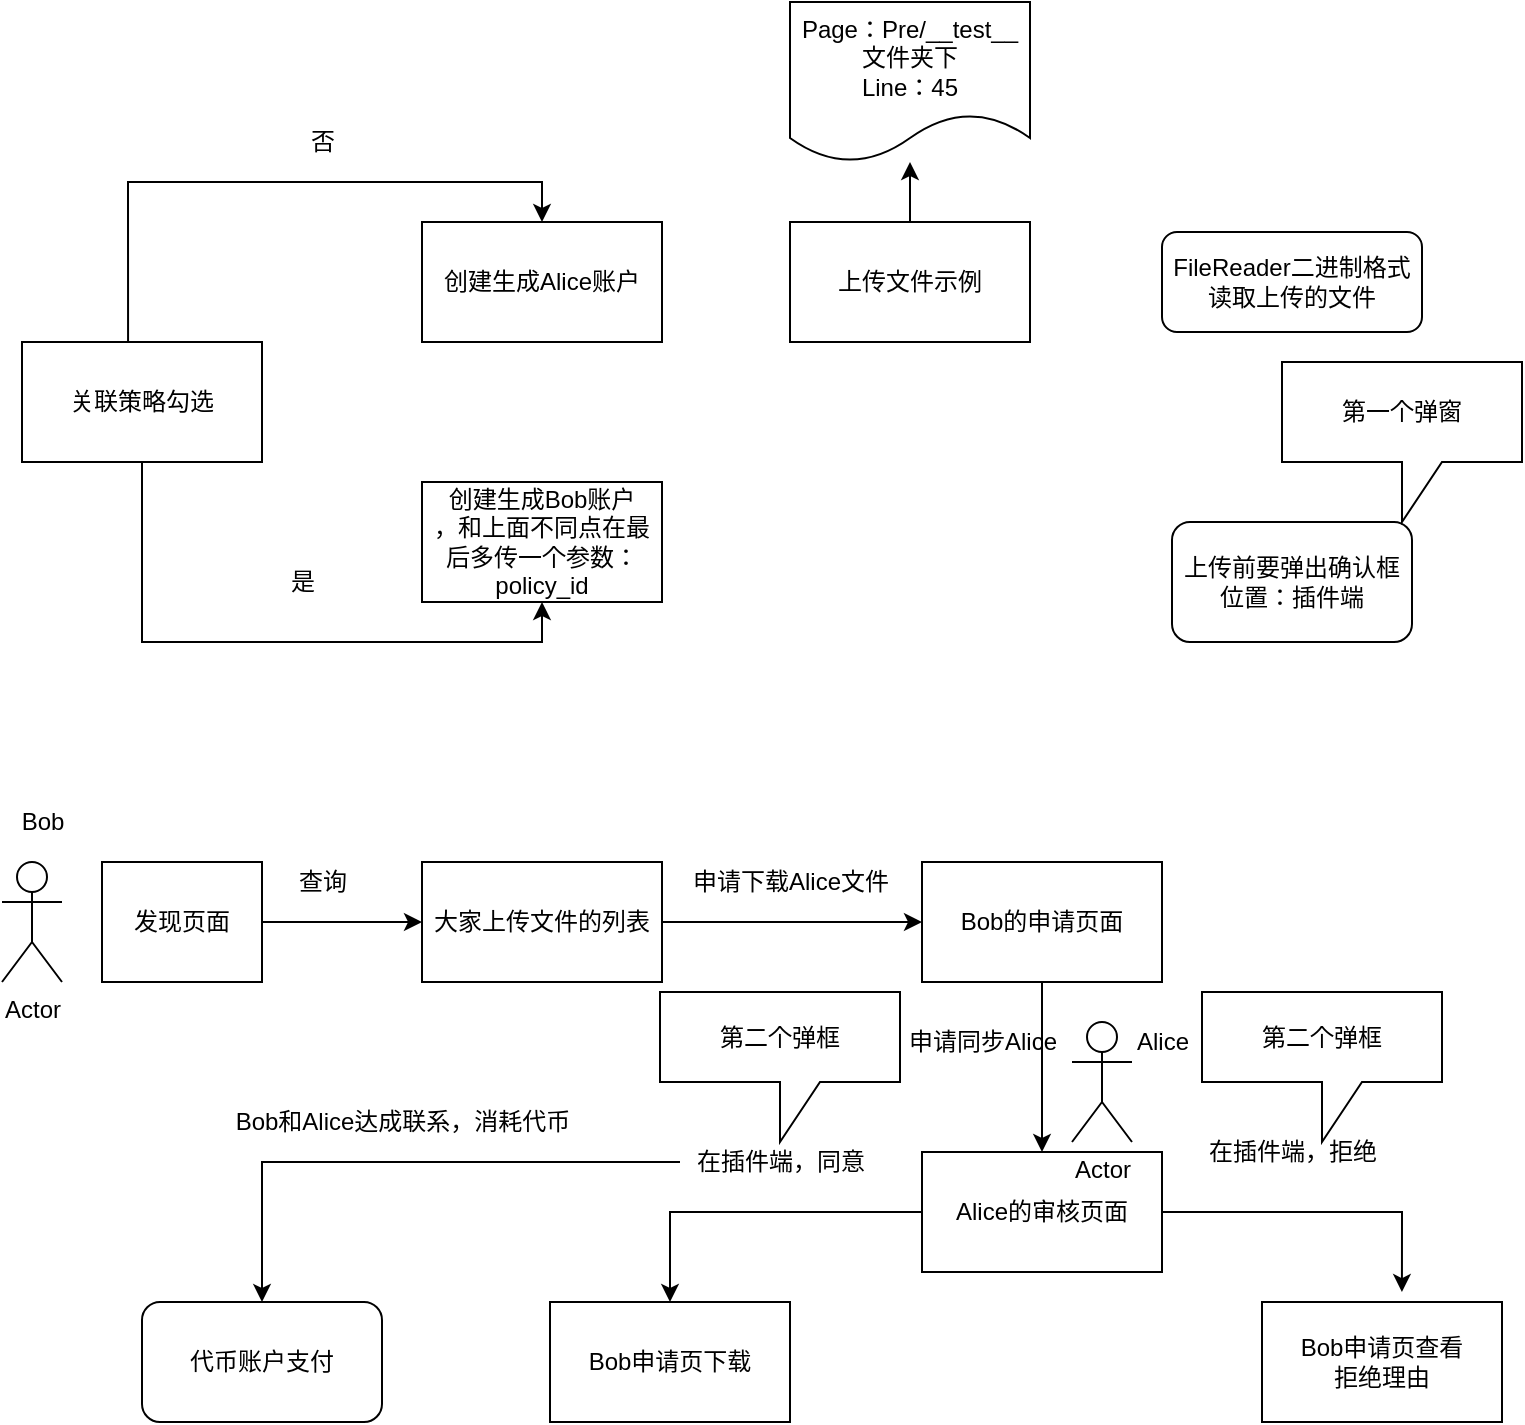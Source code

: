 <mxfile version="17.2.3" type="github">
  <diagram id="16LrOuwo-ax_vf0xnXEe" name="Page-1">
    <mxGraphModel dx="1794" dy="765" grid="1" gridSize="10" guides="1" tooltips="1" connect="1" arrows="1" fold="1" page="1" pageScale="1" pageWidth="827" pageHeight="1169" math="0" shadow="0">
      <root>
        <mxCell id="0" />
        <mxCell id="1" parent="0" />
        <mxCell id="Jwx_JlEAANkeFUnDSspo-6" style="edgeStyle=orthogonalEdgeStyle;rounded=0;orthogonalLoop=1;jettySize=auto;html=1;entryX=0.5;entryY=0;entryDx=0;entryDy=0;exitX=0.442;exitY=0;exitDx=0;exitDy=0;exitPerimeter=0;" parent="1" source="Jwx_JlEAANkeFUnDSspo-1" target="Jwx_JlEAANkeFUnDSspo-2" edge="1">
          <mxGeometry relative="1" as="geometry" />
        </mxCell>
        <mxCell id="Jwx_JlEAANkeFUnDSspo-7" style="edgeStyle=orthogonalEdgeStyle;rounded=0;orthogonalLoop=1;jettySize=auto;html=1;exitX=0.5;exitY=1;exitDx=0;exitDy=0;entryX=0.5;entryY=1;entryDx=0;entryDy=0;" parent="1" source="Jwx_JlEAANkeFUnDSspo-1" target="Jwx_JlEAANkeFUnDSspo-3" edge="1">
          <mxGeometry relative="1" as="geometry" />
        </mxCell>
        <mxCell id="Jwx_JlEAANkeFUnDSspo-1" value="关联策略勾选" style="rounded=0;whiteSpace=wrap;html=1;" parent="1" vertex="1">
          <mxGeometry x="30" y="180" width="120" height="60" as="geometry" />
        </mxCell>
        <mxCell id="Jwx_JlEAANkeFUnDSspo-2" value="创建生成Alice账户" style="rounded=0;whiteSpace=wrap;html=1;" parent="1" vertex="1">
          <mxGeometry x="230" y="120" width="120" height="60" as="geometry" />
        </mxCell>
        <mxCell id="Jwx_JlEAANkeFUnDSspo-3" value="创建生成Bob账户&lt;br&gt;，和上面不同点在最后多传一个参数：policy_id" style="rounded=0;whiteSpace=wrap;html=1;" parent="1" vertex="1">
          <mxGeometry x="230" y="250" width="120" height="60" as="geometry" />
        </mxCell>
        <mxCell id="Jwx_JlEAANkeFUnDSspo-8" value="否" style="text;html=1;align=center;verticalAlign=middle;resizable=0;points=[];autosize=1;strokeColor=none;fillColor=none;" parent="1" vertex="1">
          <mxGeometry x="165" y="70" width="30" height="20" as="geometry" />
        </mxCell>
        <mxCell id="Jwx_JlEAANkeFUnDSspo-9" value="是" style="text;html=1;align=center;verticalAlign=middle;resizable=0;points=[];autosize=1;strokeColor=none;fillColor=none;" parent="1" vertex="1">
          <mxGeometry x="155" y="290" width="30" height="20" as="geometry" />
        </mxCell>
        <mxCell id="Jwx_JlEAANkeFUnDSspo-10" value="FileReader二进制格式&lt;br&gt;读取上传的文件" style="rounded=1;whiteSpace=wrap;html=1;" parent="1" vertex="1">
          <mxGeometry x="600" y="125" width="130" height="50" as="geometry" />
        </mxCell>
        <mxCell id="Jwx_JlEAANkeFUnDSspo-13" value="" style="edgeStyle=orthogonalEdgeStyle;rounded=0;orthogonalLoop=1;jettySize=auto;html=1;" parent="1" source="Jwx_JlEAANkeFUnDSspo-11" target="Jwx_JlEAANkeFUnDSspo-12" edge="1">
          <mxGeometry relative="1" as="geometry" />
        </mxCell>
        <mxCell id="Jwx_JlEAANkeFUnDSspo-11" value="上传文件示例" style="rounded=0;whiteSpace=wrap;html=1;" parent="1" vertex="1">
          <mxGeometry x="414" y="120" width="120" height="60" as="geometry" />
        </mxCell>
        <mxCell id="Jwx_JlEAANkeFUnDSspo-12" value="Page：Pre/__test__文件夹下&lt;br&gt;Line：45" style="shape=document;whiteSpace=wrap;html=1;boundedLbl=1;" parent="1" vertex="1">
          <mxGeometry x="414" y="10" width="120" height="80" as="geometry" />
        </mxCell>
        <mxCell id="Jwx_JlEAANkeFUnDSspo-14" value="上传前要弹出确认框&lt;br&gt;位置：插件端" style="rounded=1;whiteSpace=wrap;html=1;" parent="1" vertex="1">
          <mxGeometry x="605" y="270" width="120" height="60" as="geometry" />
        </mxCell>
        <mxCell id="Jwx_JlEAANkeFUnDSspo-18" style="edgeStyle=orthogonalEdgeStyle;rounded=0;orthogonalLoop=1;jettySize=auto;html=1;exitX=1;exitY=0.5;exitDx=0;exitDy=0;entryX=0;entryY=0.5;entryDx=0;entryDy=0;" parent="1" source="Jwx_JlEAANkeFUnDSspo-15" target="Jwx_JlEAANkeFUnDSspo-16" edge="1">
          <mxGeometry relative="1" as="geometry" />
        </mxCell>
        <mxCell id="Jwx_JlEAANkeFUnDSspo-15" value="发现页面" style="rounded=0;whiteSpace=wrap;html=1;" parent="1" vertex="1">
          <mxGeometry x="70" y="440" width="80" height="60" as="geometry" />
        </mxCell>
        <mxCell id="Jwx_JlEAANkeFUnDSspo-19" style="edgeStyle=orthogonalEdgeStyle;rounded=0;orthogonalLoop=1;jettySize=auto;html=1;exitX=1;exitY=0.5;exitDx=0;exitDy=0;entryX=0;entryY=0.5;entryDx=0;entryDy=0;" parent="1" source="Jwx_JlEAANkeFUnDSspo-16" target="Jwx_JlEAANkeFUnDSspo-17" edge="1">
          <mxGeometry relative="1" as="geometry" />
        </mxCell>
        <mxCell id="Jwx_JlEAANkeFUnDSspo-16" value="大家上传文件的列表" style="rounded=0;whiteSpace=wrap;html=1;" parent="1" vertex="1">
          <mxGeometry x="230" y="440" width="120" height="60" as="geometry" />
        </mxCell>
        <mxCell id="Jwx_JlEAANkeFUnDSspo-23" style="edgeStyle=orthogonalEdgeStyle;rounded=0;orthogonalLoop=1;jettySize=auto;html=1;entryX=0.5;entryY=0;entryDx=0;entryDy=0;" parent="1" source="Jwx_JlEAANkeFUnDSspo-17" target="Jwx_JlEAANkeFUnDSspo-22" edge="1">
          <mxGeometry relative="1" as="geometry" />
        </mxCell>
        <mxCell id="Jwx_JlEAANkeFUnDSspo-17" value="Bob的申请页面" style="rounded=0;whiteSpace=wrap;html=1;" parent="1" vertex="1">
          <mxGeometry x="480" y="440" width="120" height="60" as="geometry" />
        </mxCell>
        <mxCell id="Jwx_JlEAANkeFUnDSspo-20" value="查询" style="text;html=1;align=center;verticalAlign=middle;resizable=0;points=[];autosize=1;strokeColor=none;fillColor=none;" parent="1" vertex="1">
          <mxGeometry x="160" y="440" width="40" height="20" as="geometry" />
        </mxCell>
        <mxCell id="Jwx_JlEAANkeFUnDSspo-21" value="申请下载Alice文件" style="text;html=1;align=center;verticalAlign=middle;resizable=0;points=[];autosize=1;strokeColor=none;fillColor=none;" parent="1" vertex="1">
          <mxGeometry x="359" y="440" width="110" height="20" as="geometry" />
        </mxCell>
        <mxCell id="Jwx_JlEAANkeFUnDSspo-26" style="edgeStyle=orthogonalEdgeStyle;rounded=0;orthogonalLoop=1;jettySize=auto;html=1;exitX=0;exitY=0.5;exitDx=0;exitDy=0;entryX=0.5;entryY=0;entryDx=0;entryDy=0;" parent="1" source="Jwx_JlEAANkeFUnDSspo-22" target="Jwx_JlEAANkeFUnDSspo-25" edge="1">
          <mxGeometry relative="1" as="geometry" />
        </mxCell>
        <mxCell id="Jwx_JlEAANkeFUnDSspo-29" style="edgeStyle=orthogonalEdgeStyle;rounded=0;orthogonalLoop=1;jettySize=auto;html=1;entryX=0.583;entryY=-0.083;entryDx=0;entryDy=0;entryPerimeter=0;" parent="1" source="Jwx_JlEAANkeFUnDSspo-22" target="Jwx_JlEAANkeFUnDSspo-28" edge="1">
          <mxGeometry relative="1" as="geometry" />
        </mxCell>
        <mxCell id="Jwx_JlEAANkeFUnDSspo-22" value="Alice的审核页面" style="rounded=0;whiteSpace=wrap;html=1;" parent="1" vertex="1">
          <mxGeometry x="480" y="585" width="120" height="60" as="geometry" />
        </mxCell>
        <mxCell id="Jwx_JlEAANkeFUnDSspo-24" value="申请同步Alice" style="text;html=1;align=center;verticalAlign=middle;resizable=0;points=[];autosize=1;strokeColor=none;fillColor=none;" parent="1" vertex="1">
          <mxGeometry x="465" y="520" width="90" height="20" as="geometry" />
        </mxCell>
        <mxCell id="Jwx_JlEAANkeFUnDSspo-25" value="Bob申请页下载" style="rounded=0;whiteSpace=wrap;html=1;" parent="1" vertex="1">
          <mxGeometry x="294" y="660" width="120" height="60" as="geometry" />
        </mxCell>
        <mxCell id="Jwx_JlEAANkeFUnDSspo-32" style="edgeStyle=orthogonalEdgeStyle;rounded=0;orthogonalLoop=1;jettySize=auto;html=1;entryX=0.5;entryY=0;entryDx=0;entryDy=0;" parent="1" source="Jwx_JlEAANkeFUnDSspo-27" target="Jwx_JlEAANkeFUnDSspo-31" edge="1">
          <mxGeometry relative="1" as="geometry" />
        </mxCell>
        <mxCell id="Jwx_JlEAANkeFUnDSspo-27" value="在插件端，同意" style="text;html=1;align=center;verticalAlign=middle;resizable=0;points=[];autosize=1;strokeColor=none;fillColor=none;" parent="1" vertex="1">
          <mxGeometry x="359" y="580" width="100" height="20" as="geometry" />
        </mxCell>
        <mxCell id="Jwx_JlEAANkeFUnDSspo-28" value="Bob申请页查看&lt;br&gt;拒绝理由" style="rounded=0;whiteSpace=wrap;html=1;" parent="1" vertex="1">
          <mxGeometry x="650" y="660" width="120" height="60" as="geometry" />
        </mxCell>
        <mxCell id="Jwx_JlEAANkeFUnDSspo-30" value="在插件端，拒绝" style="text;html=1;align=center;verticalAlign=middle;resizable=0;points=[];autosize=1;strokeColor=none;fillColor=none;" parent="1" vertex="1">
          <mxGeometry x="615" y="575" width="100" height="20" as="geometry" />
        </mxCell>
        <mxCell id="Jwx_JlEAANkeFUnDSspo-31" value="代币账户支付" style="rounded=1;whiteSpace=wrap;html=1;" parent="1" vertex="1">
          <mxGeometry x="90" y="660" width="120" height="60" as="geometry" />
        </mxCell>
        <mxCell id="Jwx_JlEAANkeFUnDSspo-33" value="Bob和Alice达成联系，消耗代币" style="text;html=1;align=center;verticalAlign=middle;resizable=0;points=[];autosize=1;strokeColor=none;fillColor=none;" parent="1" vertex="1">
          <mxGeometry x="130" y="560" width="180" height="20" as="geometry" />
        </mxCell>
        <mxCell id="Jwx_JlEAANkeFUnDSspo-34" value="Actor" style="shape=umlActor;verticalLabelPosition=bottom;verticalAlign=top;html=1;outlineConnect=0;" parent="1" vertex="1">
          <mxGeometry x="20" y="440" width="30" height="60" as="geometry" />
        </mxCell>
        <mxCell id="Jwx_JlEAANkeFUnDSspo-39" value="Bob" style="text;html=1;align=center;verticalAlign=middle;resizable=0;points=[];autosize=1;strokeColor=none;fillColor=none;" parent="1" vertex="1">
          <mxGeometry x="20" y="410" width="40" height="20" as="geometry" />
        </mxCell>
        <mxCell id="Jwx_JlEAANkeFUnDSspo-40" value="Actor" style="shape=umlActor;verticalLabelPosition=bottom;verticalAlign=top;html=1;outlineConnect=0;" parent="1" vertex="1">
          <mxGeometry x="555" y="520" width="30" height="60" as="geometry" />
        </mxCell>
        <mxCell id="Jwx_JlEAANkeFUnDSspo-41" value="Alice" style="text;html=1;align=center;verticalAlign=middle;resizable=0;points=[];autosize=1;strokeColor=none;fillColor=none;" parent="1" vertex="1">
          <mxGeometry x="580" y="520" width="40" height="20" as="geometry" />
        </mxCell>
        <mxCell id="Jwx_JlEAANkeFUnDSspo-42" value="第一个弹窗" style="shape=callout;whiteSpace=wrap;html=1;perimeter=calloutPerimeter;" parent="1" vertex="1">
          <mxGeometry x="660" y="190" width="120" height="80" as="geometry" />
        </mxCell>
        <mxCell id="Jwx_JlEAANkeFUnDSspo-43" value="第二个弹框" style="shape=callout;whiteSpace=wrap;html=1;perimeter=calloutPerimeter;" parent="1" vertex="1">
          <mxGeometry x="620" y="505" width="120" height="75" as="geometry" />
        </mxCell>
        <mxCell id="Jwx_JlEAANkeFUnDSspo-44" value="第二个弹框" style="shape=callout;whiteSpace=wrap;html=1;perimeter=calloutPerimeter;" parent="1" vertex="1">
          <mxGeometry x="349" y="505" width="120" height="75" as="geometry" />
        </mxCell>
      </root>
    </mxGraphModel>
  </diagram>
</mxfile>
